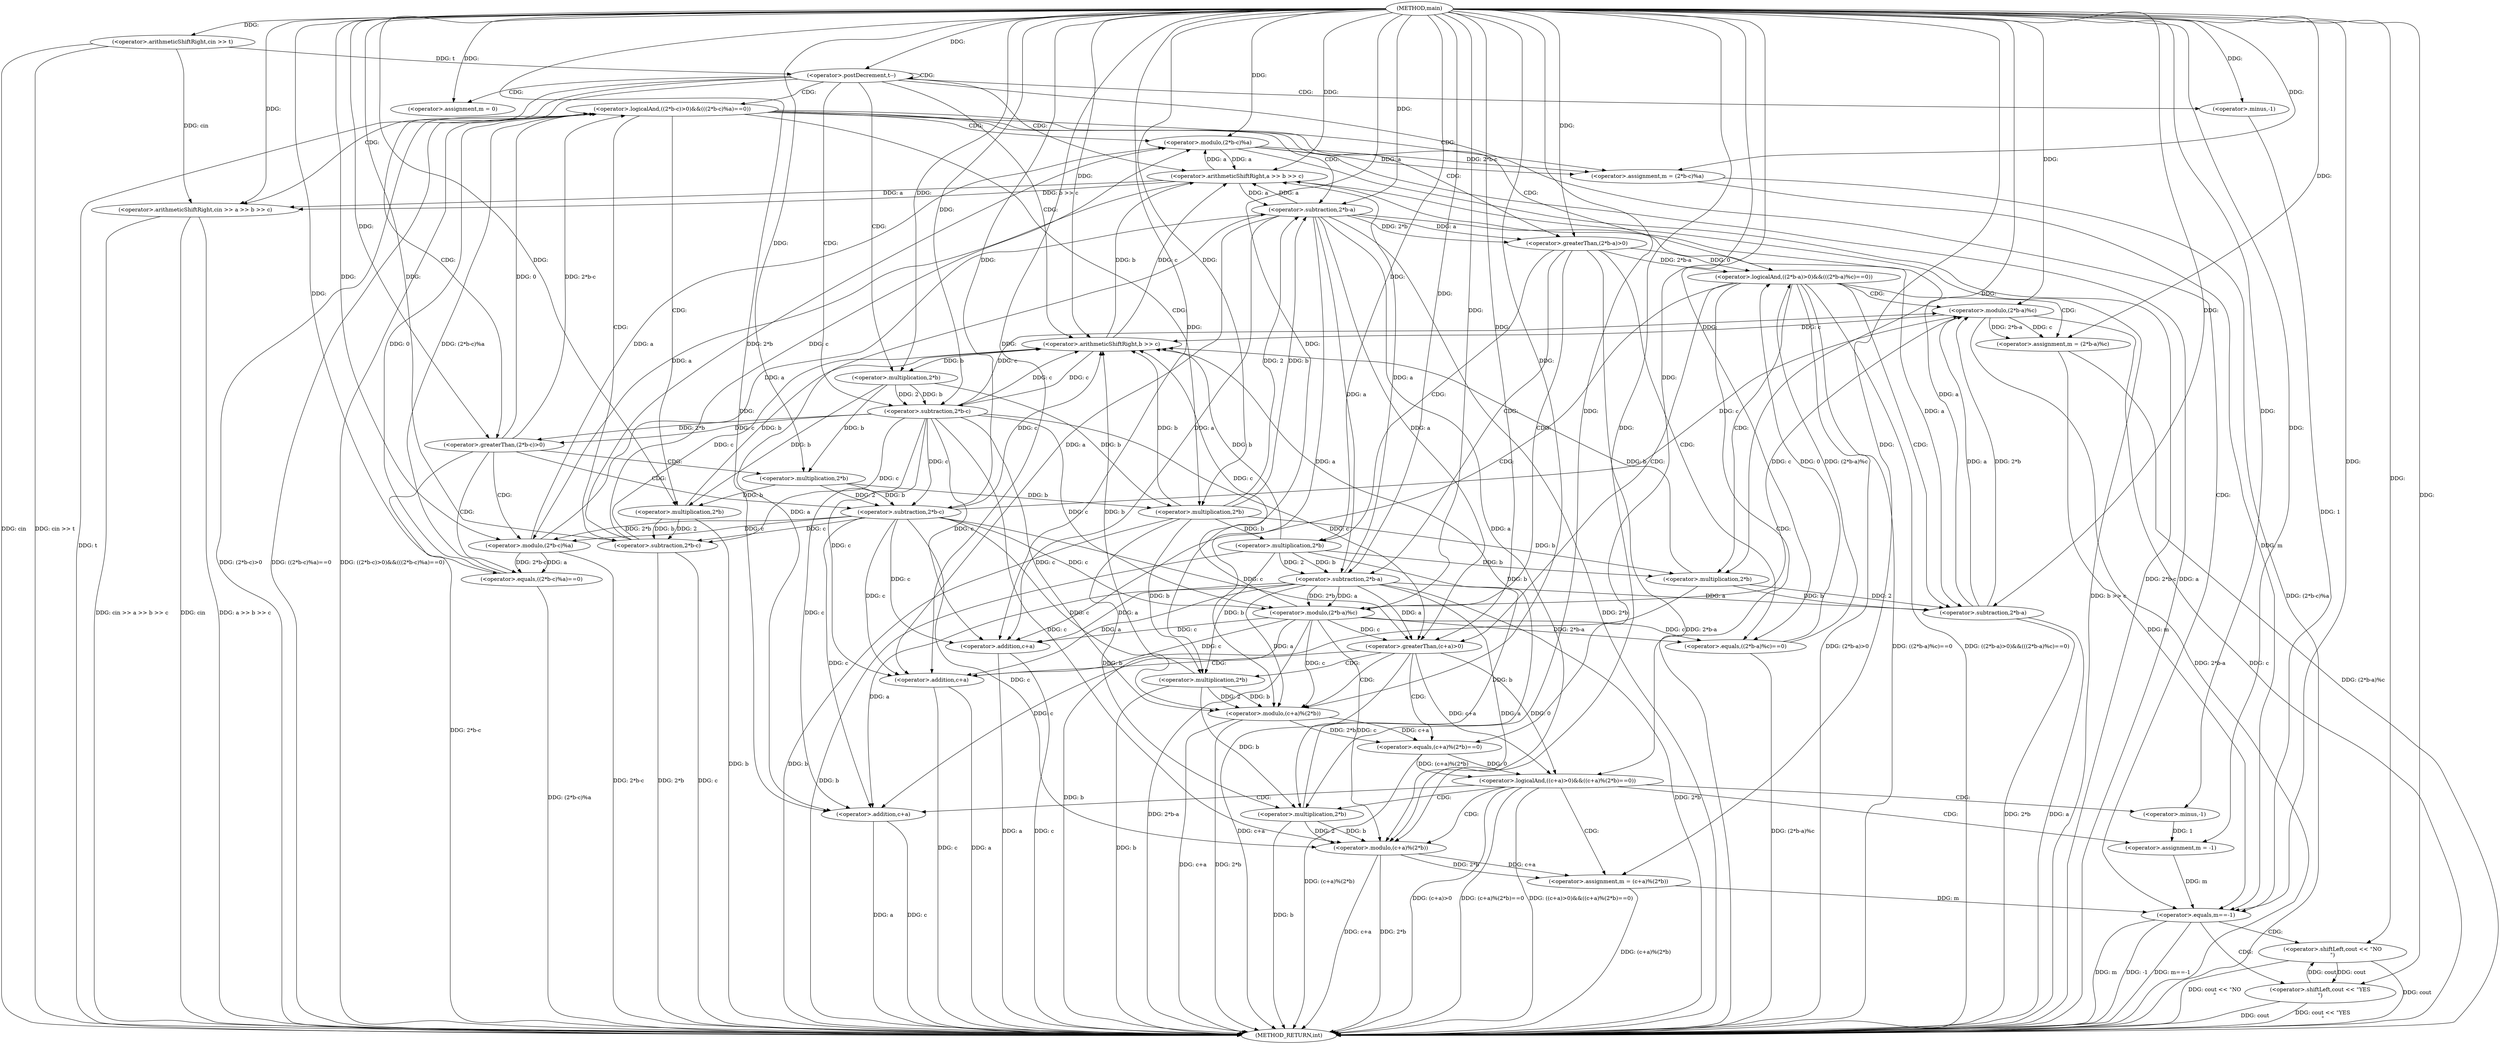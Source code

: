 digraph "main" {  
"1000219" [label = "(METHOD,main)" ]
"1000341" [label = "(METHOD_RETURN,int)" ]
"1000222" [label = "(<operator>.arithmeticShiftRight,cin >> t)" ]
"1000226" [label = "(<operator>.postDecrement,t--)" ]
"1000232" [label = "(<operator>.arithmeticShiftRight,cin >> a >> b >> c)" ]
"1000240" [label = "(<operator>.assignment,m = 0)" ]
"1000244" [label = "(<operator>.logicalAnd,((2*b-c)>0)&&(((2*b-c)%a)==0))" ]
"1000261" [label = "(<operator>.assignment,m = (2*b-c)%a)" ]
"1000330" [label = "(<operator>.equals,m==-1)" ]
"1000334" [label = "(<operator>.shiftLeft,cout << \"NO\n\")" ]
"1000234" [label = "(<operator>.arithmeticShiftRight,a >> b >> c)" ]
"1000338" [label = "(<operator>.shiftLeft,cout << \"YES\n\")" ]
"1000236" [label = "(<operator>.arithmeticShiftRight,b >> c)" ]
"1000245" [label = "(<operator>.greaterThan,(2*b-c)>0)" ]
"1000252" [label = "(<operator>.equals,((2*b-c)%a)==0)" ]
"1000263" [label = "(<operator>.modulo,(2*b-c)%a)" ]
"1000272" [label = "(<operator>.logicalAnd,((2*b-a)>0)&&(((2*b-a)%c)==0))" ]
"1000289" [label = "(<operator>.assignment,m = (2*b-a)%c)" ]
"1000332" [label = "(<operator>.minus,-1)" ]
"1000246" [label = "(<operator>.subtraction,2*b-c)" ]
"1000253" [label = "(<operator>.modulo,(2*b-c)%a)" ]
"1000264" [label = "(<operator>.subtraction,2*b-c)" ]
"1000247" [label = "(<operator>.multiplication,2*b)" ]
"1000254" [label = "(<operator>.subtraction,2*b-c)" ]
"1000265" [label = "(<operator>.multiplication,2*b)" ]
"1000273" [label = "(<operator>.greaterThan,(2*b-a)>0)" ]
"1000280" [label = "(<operator>.equals,((2*b-a)%c)==0)" ]
"1000291" [label = "(<operator>.modulo,(2*b-a)%c)" ]
"1000300" [label = "(<operator>.logicalAnd,((c+a)>0)&&((c+a)%(2*b)==0))" ]
"1000315" [label = "(<operator>.assignment,m = (c+a)%(2*b))" ]
"1000255" [label = "(<operator>.multiplication,2*b)" ]
"1000274" [label = "(<operator>.subtraction,2*b-a)" ]
"1000281" [label = "(<operator>.modulo,(2*b-a)%c)" ]
"1000292" [label = "(<operator>.subtraction,2*b-a)" ]
"1000325" [label = "(<operator>.assignment,m = -1)" ]
"1000275" [label = "(<operator>.multiplication,2*b)" ]
"1000282" [label = "(<operator>.subtraction,2*b-a)" ]
"1000293" [label = "(<operator>.multiplication,2*b)" ]
"1000301" [label = "(<operator>.greaterThan,(c+a)>0)" ]
"1000306" [label = "(<operator>.equals,(c+a)%(2*b)==0)" ]
"1000317" [label = "(<operator>.modulo,(c+a)%(2*b))" ]
"1000283" [label = "(<operator>.multiplication,2*b)" ]
"1000302" [label = "(<operator>.addition,c+a)" ]
"1000307" [label = "(<operator>.modulo,(c+a)%(2*b))" ]
"1000318" [label = "(<operator>.addition,c+a)" ]
"1000321" [label = "(<operator>.multiplication,2*b)" ]
"1000327" [label = "(<operator>.minus,-1)" ]
"1000308" [label = "(<operator>.addition,c+a)" ]
"1000311" [label = "(<operator>.multiplication,2*b)" ]
  "1000222" -> "1000341"  [ label = "DDG: cin"] 
  "1000222" -> "1000341"  [ label = "DDG: cin >> t"] 
  "1000226" -> "1000341"  [ label = "DDG: t"] 
  "1000232" -> "1000341"  [ label = "DDG: cin"] 
  "1000234" -> "1000341"  [ label = "DDG: b >> c"] 
  "1000232" -> "1000341"  [ label = "DDG: a >> b >> c"] 
  "1000232" -> "1000341"  [ label = "DDG: cin >> a >> b >> c"] 
  "1000245" -> "1000341"  [ label = "DDG: 2*b-c"] 
  "1000244" -> "1000341"  [ label = "DDG: (2*b-c)>0"] 
  "1000253" -> "1000341"  [ label = "DDG: 2*b-c"] 
  "1000252" -> "1000341"  [ label = "DDG: (2*b-c)%a"] 
  "1000244" -> "1000341"  [ label = "DDG: ((2*b-c)%a)==0"] 
  "1000244" -> "1000341"  [ label = "DDG: ((2*b-c)>0)&&(((2*b-c)%a)==0)"] 
  "1000275" -> "1000341"  [ label = "DDG: b"] 
  "1000274" -> "1000341"  [ label = "DDG: 2*b"] 
  "1000273" -> "1000341"  [ label = "DDG: 2*b-a"] 
  "1000272" -> "1000341"  [ label = "DDG: (2*b-a)>0"] 
  "1000283" -> "1000341"  [ label = "DDG: b"] 
  "1000282" -> "1000341"  [ label = "DDG: 2*b"] 
  "1000281" -> "1000341"  [ label = "DDG: 2*b-a"] 
  "1000280" -> "1000341"  [ label = "DDG: (2*b-a)%c"] 
  "1000272" -> "1000341"  [ label = "DDG: ((2*b-a)%c)==0"] 
  "1000272" -> "1000341"  [ label = "DDG: ((2*b-a)>0)&&(((2*b-a)%c)==0)"] 
  "1000302" -> "1000341"  [ label = "DDG: c"] 
  "1000302" -> "1000341"  [ label = "DDG: a"] 
  "1000301" -> "1000341"  [ label = "DDG: c+a"] 
  "1000300" -> "1000341"  [ label = "DDG: (c+a)>0"] 
  "1000308" -> "1000341"  [ label = "DDG: c"] 
  "1000308" -> "1000341"  [ label = "DDG: a"] 
  "1000307" -> "1000341"  [ label = "DDG: c+a"] 
  "1000311" -> "1000341"  [ label = "DDG: b"] 
  "1000307" -> "1000341"  [ label = "DDG: 2*b"] 
  "1000306" -> "1000341"  [ label = "DDG: (c+a)%(2*b)"] 
  "1000300" -> "1000341"  [ label = "DDG: (c+a)%(2*b)==0"] 
  "1000300" -> "1000341"  [ label = "DDG: ((c+a)>0)&&((c+a)%(2*b)==0)"] 
  "1000318" -> "1000341"  [ label = "DDG: c"] 
  "1000318" -> "1000341"  [ label = "DDG: a"] 
  "1000317" -> "1000341"  [ label = "DDG: c+a"] 
  "1000321" -> "1000341"  [ label = "DDG: b"] 
  "1000317" -> "1000341"  [ label = "DDG: 2*b"] 
  "1000315" -> "1000341"  [ label = "DDG: (c+a)%(2*b)"] 
  "1000293" -> "1000341"  [ label = "DDG: b"] 
  "1000292" -> "1000341"  [ label = "DDG: 2*b"] 
  "1000292" -> "1000341"  [ label = "DDG: a"] 
  "1000291" -> "1000341"  [ label = "DDG: 2*b-a"] 
  "1000291" -> "1000341"  [ label = "DDG: c"] 
  "1000289" -> "1000341"  [ label = "DDG: (2*b-a)%c"] 
  "1000265" -> "1000341"  [ label = "DDG: b"] 
  "1000264" -> "1000341"  [ label = "DDG: 2*b"] 
  "1000264" -> "1000341"  [ label = "DDG: c"] 
  "1000263" -> "1000341"  [ label = "DDG: 2*b-c"] 
  "1000263" -> "1000341"  [ label = "DDG: a"] 
  "1000261" -> "1000341"  [ label = "DDG: (2*b-c)%a"] 
  "1000330" -> "1000341"  [ label = "DDG: m"] 
  "1000330" -> "1000341"  [ label = "DDG: -1"] 
  "1000330" -> "1000341"  [ label = "DDG: m==-1"] 
  "1000338" -> "1000341"  [ label = "DDG: cout"] 
  "1000338" -> "1000341"  [ label = "DDG: cout << \"YES\n\""] 
  "1000334" -> "1000341"  [ label = "DDG: cout"] 
  "1000334" -> "1000341"  [ label = "DDG: cout << \"NO\n\""] 
  "1000219" -> "1000222"  [ label = "DDG: "] 
  "1000222" -> "1000226"  [ label = "DDG: t"] 
  "1000219" -> "1000226"  [ label = "DDG: "] 
  "1000219" -> "1000240"  [ label = "DDG: "] 
  "1000222" -> "1000232"  [ label = "DDG: cin"] 
  "1000219" -> "1000232"  [ label = "DDG: "] 
  "1000234" -> "1000232"  [ label = "DDG: a"] 
  "1000234" -> "1000232"  [ label = "DDG: b >> c"] 
  "1000263" -> "1000261"  [ label = "DDG: a"] 
  "1000263" -> "1000261"  [ label = "DDG: 2*b-c"] 
  "1000292" -> "1000234"  [ label = "DDG: a"] 
  "1000263" -> "1000234"  [ label = "DDG: a"] 
  "1000219" -> "1000234"  [ label = "DDG: "] 
  "1000274" -> "1000234"  [ label = "DDG: a"] 
  "1000282" -> "1000234"  [ label = "DDG: a"] 
  "1000236" -> "1000234"  [ label = "DDG: c"] 
  "1000236" -> "1000234"  [ label = "DDG: b"] 
  "1000245" -> "1000244"  [ label = "DDG: 2*b-c"] 
  "1000245" -> "1000244"  [ label = "DDG: 0"] 
  "1000252" -> "1000244"  [ label = "DDG: (2*b-c)%a"] 
  "1000252" -> "1000244"  [ label = "DDG: 0"] 
  "1000219" -> "1000261"  [ label = "DDG: "] 
  "1000325" -> "1000330"  [ label = "DDG: m"] 
  "1000315" -> "1000330"  [ label = "DDG: m"] 
  "1000289" -> "1000330"  [ label = "DDG: m"] 
  "1000261" -> "1000330"  [ label = "DDG: m"] 
  "1000219" -> "1000330"  [ label = "DDG: "] 
  "1000332" -> "1000330"  [ label = "DDG: 1"] 
  "1000338" -> "1000334"  [ label = "DDG: cout"] 
  "1000219" -> "1000334"  [ label = "DDG: "] 
  "1000275" -> "1000236"  [ label = "DDG: b"] 
  "1000283" -> "1000236"  [ label = "DDG: b"] 
  "1000311" -> "1000236"  [ label = "DDG: b"] 
  "1000321" -> "1000236"  [ label = "DDG: b"] 
  "1000293" -> "1000236"  [ label = "DDG: b"] 
  "1000265" -> "1000236"  [ label = "DDG: b"] 
  "1000219" -> "1000236"  [ label = "DDG: "] 
  "1000291" -> "1000236"  [ label = "DDG: c"] 
  "1000264" -> "1000236"  [ label = "DDG: c"] 
  "1000246" -> "1000236"  [ label = "DDG: c"] 
  "1000254" -> "1000236"  [ label = "DDG: c"] 
  "1000281" -> "1000236"  [ label = "DDG: c"] 
  "1000246" -> "1000245"  [ label = "DDG: 2*b"] 
  "1000246" -> "1000245"  [ label = "DDG: c"] 
  "1000219" -> "1000245"  [ label = "DDG: "] 
  "1000253" -> "1000252"  [ label = "DDG: 2*b-c"] 
  "1000253" -> "1000252"  [ label = "DDG: a"] 
  "1000219" -> "1000252"  [ label = "DDG: "] 
  "1000264" -> "1000263"  [ label = "DDG: 2*b"] 
  "1000264" -> "1000263"  [ label = "DDG: c"] 
  "1000234" -> "1000263"  [ label = "DDG: a"] 
  "1000253" -> "1000263"  [ label = "DDG: a"] 
  "1000219" -> "1000263"  [ label = "DDG: "] 
  "1000291" -> "1000289"  [ label = "DDG: c"] 
  "1000291" -> "1000289"  [ label = "DDG: 2*b-a"] 
  "1000219" -> "1000332"  [ label = "DDG: "] 
  "1000334" -> "1000338"  [ label = "DDG: cout"] 
  "1000219" -> "1000338"  [ label = "DDG: "] 
  "1000247" -> "1000246"  [ label = "DDG: 2"] 
  "1000247" -> "1000246"  [ label = "DDG: b"] 
  "1000236" -> "1000246"  [ label = "DDG: c"] 
  "1000219" -> "1000246"  [ label = "DDG: "] 
  "1000254" -> "1000253"  [ label = "DDG: 2*b"] 
  "1000254" -> "1000253"  [ label = "DDG: c"] 
  "1000234" -> "1000253"  [ label = "DDG: a"] 
  "1000219" -> "1000253"  [ label = "DDG: "] 
  "1000265" -> "1000264"  [ label = "DDG: b"] 
  "1000265" -> "1000264"  [ label = "DDG: 2"] 
  "1000246" -> "1000264"  [ label = "DDG: c"] 
  "1000254" -> "1000264"  [ label = "DDG: c"] 
  "1000219" -> "1000264"  [ label = "DDG: "] 
  "1000273" -> "1000272"  [ label = "DDG: 2*b-a"] 
  "1000273" -> "1000272"  [ label = "DDG: 0"] 
  "1000280" -> "1000272"  [ label = "DDG: 0"] 
  "1000280" -> "1000272"  [ label = "DDG: (2*b-a)%c"] 
  "1000219" -> "1000289"  [ label = "DDG: "] 
  "1000219" -> "1000247"  [ label = "DDG: "] 
  "1000236" -> "1000247"  [ label = "DDG: b"] 
  "1000255" -> "1000254"  [ label = "DDG: 2"] 
  "1000255" -> "1000254"  [ label = "DDG: b"] 
  "1000246" -> "1000254"  [ label = "DDG: c"] 
  "1000219" -> "1000254"  [ label = "DDG: "] 
  "1000219" -> "1000265"  [ label = "DDG: "] 
  "1000247" -> "1000265"  [ label = "DDG: b"] 
  "1000255" -> "1000265"  [ label = "DDG: b"] 
  "1000274" -> "1000273"  [ label = "DDG: a"] 
  "1000274" -> "1000273"  [ label = "DDG: 2*b"] 
  "1000219" -> "1000273"  [ label = "DDG: "] 
  "1000281" -> "1000280"  [ label = "DDG: c"] 
  "1000281" -> "1000280"  [ label = "DDG: 2*b-a"] 
  "1000219" -> "1000280"  [ label = "DDG: "] 
  "1000292" -> "1000291"  [ label = "DDG: a"] 
  "1000292" -> "1000291"  [ label = "DDG: 2*b"] 
  "1000246" -> "1000291"  [ label = "DDG: c"] 
  "1000254" -> "1000291"  [ label = "DDG: c"] 
  "1000281" -> "1000291"  [ label = "DDG: c"] 
  "1000219" -> "1000291"  [ label = "DDG: "] 
  "1000317" -> "1000315"  [ label = "DDG: c+a"] 
  "1000317" -> "1000315"  [ label = "DDG: 2*b"] 
  "1000219" -> "1000255"  [ label = "DDG: "] 
  "1000247" -> "1000255"  [ label = "DDG: b"] 
  "1000275" -> "1000274"  [ label = "DDG: 2"] 
  "1000275" -> "1000274"  [ label = "DDG: b"] 
  "1000234" -> "1000274"  [ label = "DDG: a"] 
  "1000253" -> "1000274"  [ label = "DDG: a"] 
  "1000219" -> "1000274"  [ label = "DDG: "] 
  "1000282" -> "1000281"  [ label = "DDG: 2*b"] 
  "1000282" -> "1000281"  [ label = "DDG: a"] 
  "1000246" -> "1000281"  [ label = "DDG: c"] 
  "1000254" -> "1000281"  [ label = "DDG: c"] 
  "1000219" -> "1000281"  [ label = "DDG: "] 
  "1000293" -> "1000292"  [ label = "DDG: b"] 
  "1000293" -> "1000292"  [ label = "DDG: 2"] 
  "1000274" -> "1000292"  [ label = "DDG: a"] 
  "1000282" -> "1000292"  [ label = "DDG: a"] 
  "1000219" -> "1000292"  [ label = "DDG: "] 
  "1000301" -> "1000300"  [ label = "DDG: c+a"] 
  "1000301" -> "1000300"  [ label = "DDG: 0"] 
  "1000306" -> "1000300"  [ label = "DDG: (c+a)%(2*b)"] 
  "1000306" -> "1000300"  [ label = "DDG: 0"] 
  "1000219" -> "1000315"  [ label = "DDG: "] 
  "1000327" -> "1000325"  [ label = "DDG: 1"] 
  "1000219" -> "1000275"  [ label = "DDG: "] 
  "1000247" -> "1000275"  [ label = "DDG: b"] 
  "1000255" -> "1000275"  [ label = "DDG: b"] 
  "1000283" -> "1000282"  [ label = "DDG: b"] 
  "1000283" -> "1000282"  [ label = "DDG: 2"] 
  "1000274" -> "1000282"  [ label = "DDG: a"] 
  "1000219" -> "1000282"  [ label = "DDG: "] 
  "1000219" -> "1000293"  [ label = "DDG: "] 
  "1000275" -> "1000293"  [ label = "DDG: b"] 
  "1000283" -> "1000293"  [ label = "DDG: b"] 
  "1000246" -> "1000301"  [ label = "DDG: c"] 
  "1000254" -> "1000301"  [ label = "DDG: c"] 
  "1000281" -> "1000301"  [ label = "DDG: c"] 
  "1000219" -> "1000301"  [ label = "DDG: "] 
  "1000274" -> "1000301"  [ label = "DDG: a"] 
  "1000282" -> "1000301"  [ label = "DDG: a"] 
  "1000307" -> "1000306"  [ label = "DDG: c+a"] 
  "1000307" -> "1000306"  [ label = "DDG: 2*b"] 
  "1000219" -> "1000306"  [ label = "DDG: "] 
  "1000219" -> "1000317"  [ label = "DDG: "] 
  "1000274" -> "1000317"  [ label = "DDG: a"] 
  "1000282" -> "1000317"  [ label = "DDG: a"] 
  "1000246" -> "1000317"  [ label = "DDG: c"] 
  "1000254" -> "1000317"  [ label = "DDG: c"] 
  "1000281" -> "1000317"  [ label = "DDG: c"] 
  "1000321" -> "1000317"  [ label = "DDG: b"] 
  "1000321" -> "1000317"  [ label = "DDG: 2"] 
  "1000219" -> "1000325"  [ label = "DDG: "] 
  "1000219" -> "1000283"  [ label = "DDG: "] 
  "1000275" -> "1000283"  [ label = "DDG: b"] 
  "1000246" -> "1000302"  [ label = "DDG: c"] 
  "1000254" -> "1000302"  [ label = "DDG: c"] 
  "1000281" -> "1000302"  [ label = "DDG: c"] 
  "1000219" -> "1000302"  [ label = "DDG: "] 
  "1000274" -> "1000302"  [ label = "DDG: a"] 
  "1000282" -> "1000302"  [ label = "DDG: a"] 
  "1000219" -> "1000307"  [ label = "DDG: "] 
  "1000274" -> "1000307"  [ label = "DDG: a"] 
  "1000282" -> "1000307"  [ label = "DDG: a"] 
  "1000246" -> "1000307"  [ label = "DDG: c"] 
  "1000254" -> "1000307"  [ label = "DDG: c"] 
  "1000281" -> "1000307"  [ label = "DDG: c"] 
  "1000311" -> "1000307"  [ label = "DDG: 2"] 
  "1000311" -> "1000307"  [ label = "DDG: b"] 
  "1000219" -> "1000318"  [ label = "DDG: "] 
  "1000246" -> "1000318"  [ label = "DDG: c"] 
  "1000254" -> "1000318"  [ label = "DDG: c"] 
  "1000281" -> "1000318"  [ label = "DDG: c"] 
  "1000274" -> "1000318"  [ label = "DDG: a"] 
  "1000282" -> "1000318"  [ label = "DDG: a"] 
  "1000219" -> "1000321"  [ label = "DDG: "] 
  "1000275" -> "1000321"  [ label = "DDG: b"] 
  "1000283" -> "1000321"  [ label = "DDG: b"] 
  "1000311" -> "1000321"  [ label = "DDG: b"] 
  "1000219" -> "1000327"  [ label = "DDG: "] 
  "1000219" -> "1000308"  [ label = "DDG: "] 
  "1000246" -> "1000308"  [ label = "DDG: c"] 
  "1000254" -> "1000308"  [ label = "DDG: c"] 
  "1000281" -> "1000308"  [ label = "DDG: c"] 
  "1000274" -> "1000308"  [ label = "DDG: a"] 
  "1000282" -> "1000308"  [ label = "DDG: a"] 
  "1000219" -> "1000311"  [ label = "DDG: "] 
  "1000275" -> "1000311"  [ label = "DDG: b"] 
  "1000283" -> "1000311"  [ label = "DDG: b"] 
  "1000226" -> "1000332"  [ label = "CDG: "] 
  "1000226" -> "1000244"  [ label = "CDG: "] 
  "1000226" -> "1000236"  [ label = "CDG: "] 
  "1000226" -> "1000330"  [ label = "CDG: "] 
  "1000226" -> "1000240"  [ label = "CDG: "] 
  "1000226" -> "1000245"  [ label = "CDG: "] 
  "1000226" -> "1000226"  [ label = "CDG: "] 
  "1000226" -> "1000232"  [ label = "CDG: "] 
  "1000226" -> "1000247"  [ label = "CDG: "] 
  "1000226" -> "1000246"  [ label = "CDG: "] 
  "1000226" -> "1000234"  [ label = "CDG: "] 
  "1000244" -> "1000274"  [ label = "CDG: "] 
  "1000244" -> "1000261"  [ label = "CDG: "] 
  "1000244" -> "1000273"  [ label = "CDG: "] 
  "1000244" -> "1000265"  [ label = "CDG: "] 
  "1000244" -> "1000263"  [ label = "CDG: "] 
  "1000244" -> "1000272"  [ label = "CDG: "] 
  "1000244" -> "1000264"  [ label = "CDG: "] 
  "1000244" -> "1000275"  [ label = "CDG: "] 
  "1000330" -> "1000338"  [ label = "CDG: "] 
  "1000330" -> "1000334"  [ label = "CDG: "] 
  "1000245" -> "1000255"  [ label = "CDG: "] 
  "1000245" -> "1000254"  [ label = "CDG: "] 
  "1000245" -> "1000253"  [ label = "CDG: "] 
  "1000245" -> "1000252"  [ label = "CDG: "] 
  "1000272" -> "1000293"  [ label = "CDG: "] 
  "1000272" -> "1000302"  [ label = "CDG: "] 
  "1000272" -> "1000291"  [ label = "CDG: "] 
  "1000272" -> "1000289"  [ label = "CDG: "] 
  "1000272" -> "1000300"  [ label = "CDG: "] 
  "1000272" -> "1000292"  [ label = "CDG: "] 
  "1000272" -> "1000301"  [ label = "CDG: "] 
  "1000273" -> "1000281"  [ label = "CDG: "] 
  "1000273" -> "1000282"  [ label = "CDG: "] 
  "1000273" -> "1000283"  [ label = "CDG: "] 
  "1000273" -> "1000280"  [ label = "CDG: "] 
  "1000300" -> "1000315"  [ label = "CDG: "] 
  "1000300" -> "1000321"  [ label = "CDG: "] 
  "1000300" -> "1000318"  [ label = "CDG: "] 
  "1000300" -> "1000327"  [ label = "CDG: "] 
  "1000300" -> "1000325"  [ label = "CDG: "] 
  "1000300" -> "1000317"  [ label = "CDG: "] 
  "1000301" -> "1000308"  [ label = "CDG: "] 
  "1000301" -> "1000311"  [ label = "CDG: "] 
  "1000301" -> "1000307"  [ label = "CDG: "] 
  "1000301" -> "1000306"  [ label = "CDG: "] 
}
